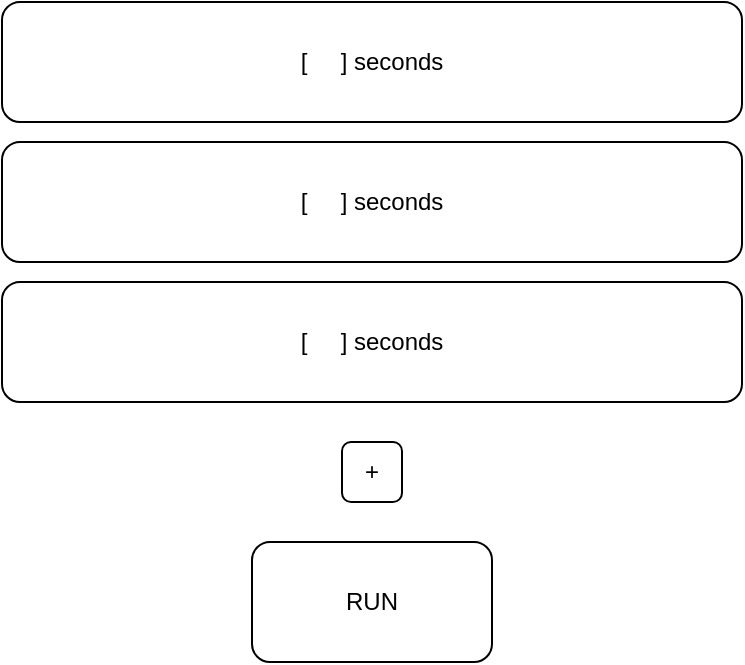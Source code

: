 <mxfile>
    <diagram id="t8A0oF1W4IQj9weJO2UF" name="Page-1">
        <mxGraphModel dx="1002" dy="563" grid="1" gridSize="10" guides="1" tooltips="1" connect="1" arrows="1" fold="1" page="1" pageScale="1" pageWidth="850" pageHeight="1100" math="0" shadow="0">
            <root>
                <mxCell id="0"/>
                <mxCell id="1" parent="0"/>
                <mxCell id="2" value="[&amp;nbsp; &amp;nbsp; &amp;nbsp;] seconds" style="rounded=1;whiteSpace=wrap;html=1;" vertex="1" parent="1">
                    <mxGeometry x="230" y="160" width="370" height="60" as="geometry"/>
                </mxCell>
                <mxCell id="3" value="+" style="rounded=1;whiteSpace=wrap;html=1;" vertex="1" parent="1">
                    <mxGeometry x="400" y="240" width="30" height="30" as="geometry"/>
                </mxCell>
                <mxCell id="4" value="[&amp;nbsp; &amp;nbsp; &amp;nbsp;] seconds" style="rounded=1;whiteSpace=wrap;html=1;" vertex="1" parent="1">
                    <mxGeometry x="230" y="90" width="370" height="60" as="geometry"/>
                </mxCell>
                <mxCell id="5" value="[&amp;nbsp; &amp;nbsp; &amp;nbsp;] seconds" style="rounded=1;whiteSpace=wrap;html=1;" vertex="1" parent="1">
                    <mxGeometry x="230" y="20" width="370" height="60" as="geometry"/>
                </mxCell>
                <mxCell id="6" value="RUN" style="rounded=1;whiteSpace=wrap;html=1;" vertex="1" parent="1">
                    <mxGeometry x="355" y="290" width="120" height="60" as="geometry"/>
                </mxCell>
            </root>
        </mxGraphModel>
    </diagram>
</mxfile>
